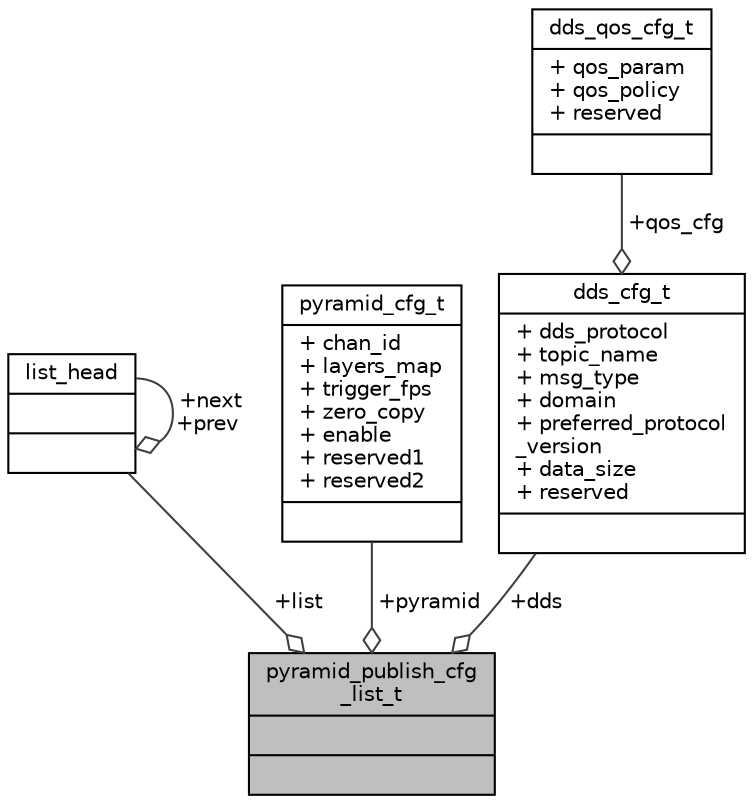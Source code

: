 digraph "pyramid_publish_cfg_list_t"
{
 // INTERACTIVE_SVG=YES
 // LATEX_PDF_SIZE
  bgcolor="transparent";
  edge [fontname="Helvetica",fontsize="10",labelfontname="Helvetica",labelfontsize="10"];
  node [fontname="Helvetica",fontsize="10",shape=record];
  Node1 [label="{pyramid_publish_cfg\l_list_t\n||}",height=0.2,width=0.4,color="black", fillcolor="grey75", style="filled", fontcolor="black",tooltip="Defines the pyramid publish configuration node."];
  Node2 -> Node1 [color="grey25",fontsize="10",style="solid",label=" +list" ,arrowhead="odiamond",fontname="Helvetica"];
  Node2 [label="{list_head\n||}",height=0.2,width=0.4,color="black",URL="$d9/d93/structlist__head.html",tooltip=" "];
  Node2 -> Node2 [color="grey25",fontsize="10",style="solid",label=" +next\n+prev" ,arrowhead="odiamond",fontname="Helvetica"];
  Node3 -> Node1 [color="grey25",fontsize="10",style="solid",label=" +pyramid" ,arrowhead="odiamond",fontname="Helvetica"];
  Node3 [label="{pyramid_cfg_t\n|+ chan_id\l+ layers_map\l+ trigger_fps\l+ zero_copy\l+ enable\l+ reserved1\l+ reserved2\l|}",height=0.2,width=0.4,color="black",URL="$d7/dd2/structpyramid__cfg__t.html",tooltip="Defines the capture settings for pyramid."];
  Node4 -> Node1 [color="grey25",fontsize="10",style="solid",label=" +dds" ,arrowhead="odiamond",fontname="Helvetica"];
  Node4 [label="{dds_cfg_t\n|+ dds_protocol\l+ topic_name\l+ msg_type\l+ domain\l+ preferred_protocol\l_version\l+ data_size\l+ reserved\l|}",height=0.2,width=0.4,color="black",URL="$d8/d3f/structdds__cfg__t.html",tooltip="Defines the DDS configurations."];
  Node5 -> Node4 [color="grey25",fontsize="10",style="solid",label=" +qos_cfg" ,arrowhead="odiamond",fontname="Helvetica"];
  Node5 [label="{dds_qos_cfg_t\n|+ qos_param\l+ qos_policy\l+ reserved\l|}",height=0.2,width=0.4,color="black",URL="$db/d5a/structdds__qos__cfg__t.html",tooltip="Defines the DDS QOS settings."];
}
